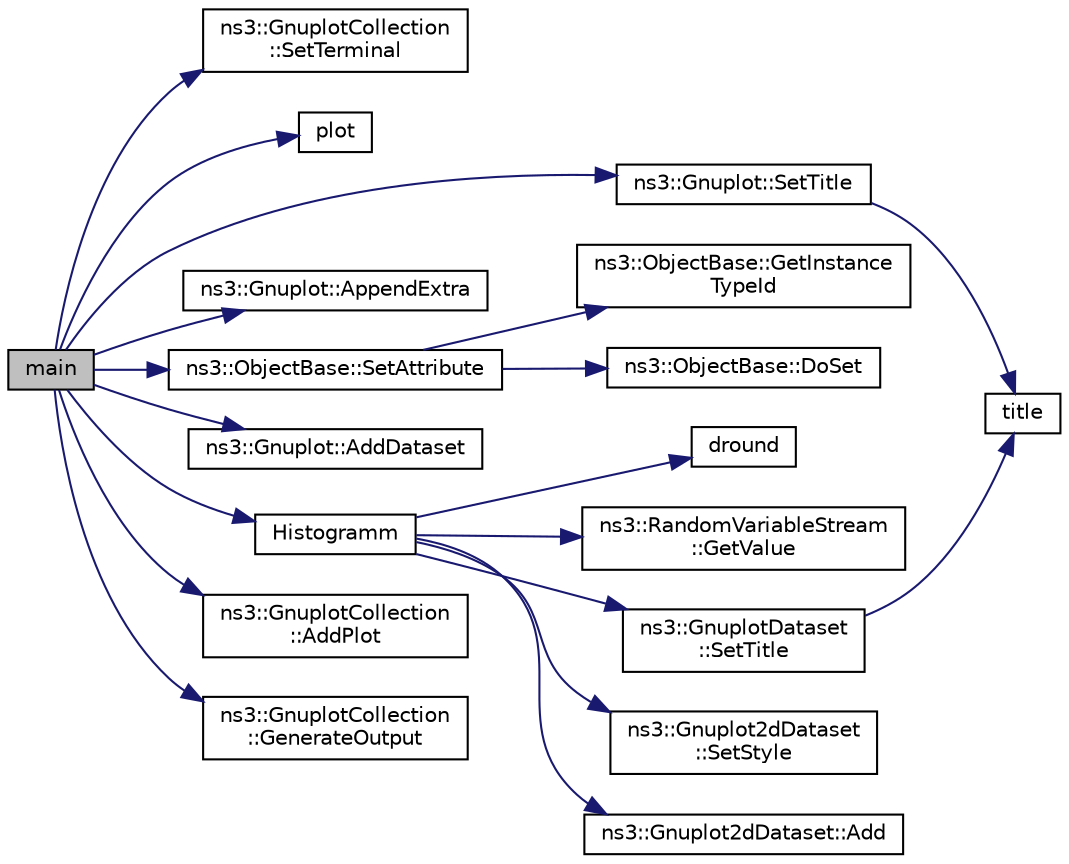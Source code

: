 digraph "main"
{
  edge [fontname="Helvetica",fontsize="10",labelfontname="Helvetica",labelfontsize="10"];
  node [fontname="Helvetica",fontsize="10",shape=record];
  rankdir="LR";
  Node1 [label="main",height=0.2,width=0.4,color="black", fillcolor="grey75", style="filled", fontcolor="black"];
  Node1 -> Node2 [color="midnightblue",fontsize="10",style="solid"];
  Node2 [label="ns3::GnuplotCollection\l::SetTerminal",height=0.2,width=0.4,color="black", fillcolor="white", style="filled",URL="$db/d76/classns3_1_1GnuplotCollection.html#a0b475d539807fc111216c0169fcc8e3c"];
  Node1 -> Node3 [color="midnightblue",fontsize="10",style="solid"];
  Node3 [label="plot",height=0.2,width=0.4,color="black", fillcolor="white", style="filled",URL="$d2/dcf/lte__amc_8m.html#a5942306abe9f005572e4344e3cdef528"];
  Node1 -> Node4 [color="midnightblue",fontsize="10",style="solid"];
  Node4 [label="ns3::Gnuplot::SetTitle",height=0.2,width=0.4,color="black", fillcolor="white", style="filled",URL="$de/d2c/classns3_1_1Gnuplot.html#ac01f15633d49f0239f8a45293a1e04f0"];
  Node4 -> Node5 [color="midnightblue",fontsize="10",style="solid"];
  Node5 [label="title",height=0.2,width=0.4,color="black", fillcolor="white", style="filled",URL="$d9/d6a/lte__link__budget_8m.html#a5b09b57ee35b13a452f0c089c0709f8b"];
  Node1 -> Node6 [color="midnightblue",fontsize="10",style="solid"];
  Node6 [label="ns3::Gnuplot::AppendExtra",height=0.2,width=0.4,color="black", fillcolor="white", style="filled",URL="$de/d2c/classns3_1_1Gnuplot.html#a649a3041b9d0ea21a212b5ad9b28ecbf"];
  Node1 -> Node7 [color="midnightblue",fontsize="10",style="solid"];
  Node7 [label="ns3::ObjectBase::SetAttribute",height=0.2,width=0.4,color="black", fillcolor="white", style="filled",URL="$d2/dac/classns3_1_1ObjectBase.html#ac60245d3ea4123bbc9b1d391f1f6592f"];
  Node7 -> Node8 [color="midnightblue",fontsize="10",style="solid"];
  Node8 [label="ns3::ObjectBase::GetInstance\lTypeId",height=0.2,width=0.4,color="black", fillcolor="white", style="filled",URL="$d2/dac/classns3_1_1ObjectBase.html#abe5b43a6f5b99a92a4c3122db31f06fb"];
  Node7 -> Node9 [color="midnightblue",fontsize="10",style="solid"];
  Node9 [label="ns3::ObjectBase::DoSet",height=0.2,width=0.4,color="black", fillcolor="white", style="filled",URL="$d2/dac/classns3_1_1ObjectBase.html#afe5f2f7b2fabc99aa33f9bb434e3b695"];
  Node1 -> Node10 [color="midnightblue",fontsize="10",style="solid"];
  Node10 [label="ns3::Gnuplot::AddDataset",height=0.2,width=0.4,color="black", fillcolor="white", style="filled",URL="$de/d2c/classns3_1_1Gnuplot.html#a306ec724a327cf9ab699700f31fca0a1"];
  Node1 -> Node11 [color="midnightblue",fontsize="10",style="solid"];
  Node11 [label="Histogramm",height=0.2,width=0.4,color="black", fillcolor="white", style="filled",URL="$d0/d2b/main-random-variable-stream_8cc.html#a2cfd3837ab3f2e816cf53486d7a186b5"];
  Node11 -> Node12 [color="midnightblue",fontsize="10",style="solid"];
  Node12 [label="dround",height=0.2,width=0.4,color="black", fillcolor="white", style="filled",URL="$d0/d2b/main-random-variable-stream_8cc.html#a03c6ffa77bf73ef1606f168290f71948"];
  Node11 -> Node13 [color="midnightblue",fontsize="10",style="solid"];
  Node13 [label="ns3::RandomVariableStream\l::GetValue",height=0.2,width=0.4,color="black", fillcolor="white", style="filled",URL="$dc/daa/classns3_1_1RandomVariableStream.html#a4fa5944dc4cb11544e661ed23072b36c",tooltip="Get the next random value as a double drawn from the distribution. "];
  Node11 -> Node14 [color="midnightblue",fontsize="10",style="solid"];
  Node14 [label="ns3::GnuplotDataset\l::SetTitle",height=0.2,width=0.4,color="black", fillcolor="white", style="filled",URL="$df/df6/classns3_1_1GnuplotDataset.html#add68db1296fcadff7255633c0df96e08",tooltip="Change line title. "];
  Node14 -> Node5 [color="midnightblue",fontsize="10",style="solid"];
  Node11 -> Node15 [color="midnightblue",fontsize="10",style="solid"];
  Node15 [label="ns3::Gnuplot2dDataset\l::SetStyle",height=0.2,width=0.4,color="black", fillcolor="white", style="filled",URL="$d4/d14/classns3_1_1Gnuplot2dDataset.html#a7a3d6b6c2bd7d32a82f5715bae37c886"];
  Node11 -> Node16 [color="midnightblue",fontsize="10",style="solid"];
  Node16 [label="ns3::Gnuplot2dDataset::Add",height=0.2,width=0.4,color="black", fillcolor="white", style="filled",URL="$d4/d14/classns3_1_1Gnuplot2dDataset.html#abd93f7c8fa2d1ed643c09d7fb8d5ef27"];
  Node1 -> Node17 [color="midnightblue",fontsize="10",style="solid"];
  Node17 [label="ns3::GnuplotCollection\l::AddPlot",height=0.2,width=0.4,color="black", fillcolor="white", style="filled",URL="$db/d76/classns3_1_1GnuplotCollection.html#a0629370e2975c911e54f170264fc0351"];
  Node1 -> Node18 [color="midnightblue",fontsize="10",style="solid"];
  Node18 [label="ns3::GnuplotCollection\l::GenerateOutput",height=0.2,width=0.4,color="black", fillcolor="white", style="filled",URL="$db/d76/classns3_1_1GnuplotCollection.html#abe576465769dbf79a6f2b03c864f8e6f"];
}
